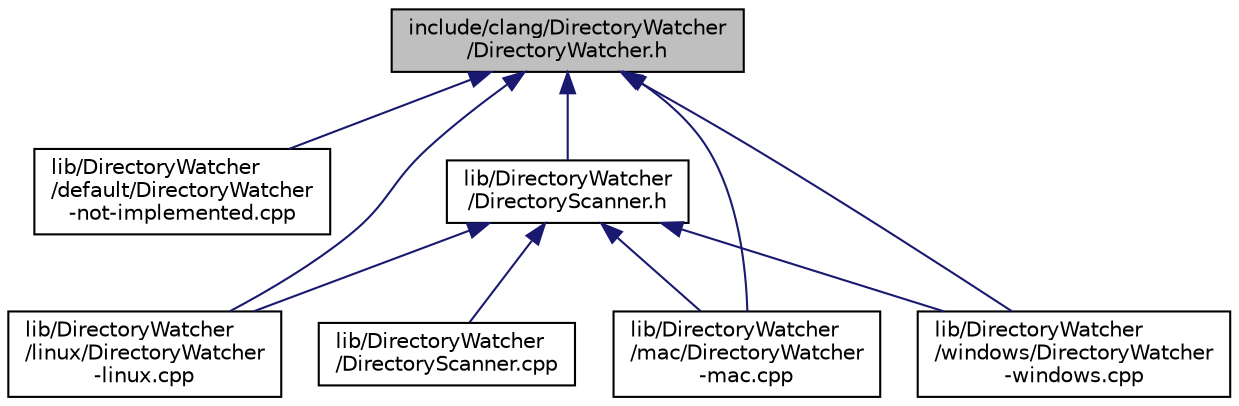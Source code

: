 digraph "include/clang/DirectoryWatcher/DirectoryWatcher.h"
{
 // LATEX_PDF_SIZE
  bgcolor="transparent";
  edge [fontname="Helvetica",fontsize="10",labelfontname="Helvetica",labelfontsize="10"];
  node [fontname="Helvetica",fontsize="10",shape=record];
  Node1 [label="include/clang/DirectoryWatcher\l/DirectoryWatcher.h",height=0.2,width=0.4,color="black", fillcolor="grey75", style="filled", fontcolor="black",tooltip=" "];
  Node1 -> Node2 [dir="back",color="midnightblue",fontsize="10",style="solid",fontname="Helvetica"];
  Node2 [label="lib/DirectoryWatcher\l/default/DirectoryWatcher\l-not-implemented.cpp",height=0.2,width=0.4,color="black",URL="$DirectoryWatcher-not-implemented_8cpp.html",tooltip=" "];
  Node1 -> Node3 [dir="back",color="midnightblue",fontsize="10",style="solid",fontname="Helvetica"];
  Node3 [label="lib/DirectoryWatcher\l/DirectoryScanner.h",height=0.2,width=0.4,color="black",URL="$DirectoryScanner_8h.html",tooltip=" "];
  Node3 -> Node4 [dir="back",color="midnightblue",fontsize="10",style="solid",fontname="Helvetica"];
  Node4 [label="lib/DirectoryWatcher\l/DirectoryScanner.cpp",height=0.2,width=0.4,color="black",URL="$DirectoryScanner_8cpp.html",tooltip=" "];
  Node3 -> Node5 [dir="back",color="midnightblue",fontsize="10",style="solid",fontname="Helvetica"];
  Node5 [label="lib/DirectoryWatcher\l/linux/DirectoryWatcher\l-linux.cpp",height=0.2,width=0.4,color="black",URL="$DirectoryWatcher-linux_8cpp.html",tooltip=" "];
  Node3 -> Node6 [dir="back",color="midnightblue",fontsize="10",style="solid",fontname="Helvetica"];
  Node6 [label="lib/DirectoryWatcher\l/mac/DirectoryWatcher\l-mac.cpp",height=0.2,width=0.4,color="black",URL="$DirectoryWatcher-mac_8cpp.html",tooltip=" "];
  Node3 -> Node7 [dir="back",color="midnightblue",fontsize="10",style="solid",fontname="Helvetica"];
  Node7 [label="lib/DirectoryWatcher\l/windows/DirectoryWatcher\l-windows.cpp",height=0.2,width=0.4,color="black",URL="$DirectoryWatcher-windows_8cpp.html",tooltip=" "];
  Node1 -> Node5 [dir="back",color="midnightblue",fontsize="10",style="solid",fontname="Helvetica"];
  Node1 -> Node6 [dir="back",color="midnightblue",fontsize="10",style="solid",fontname="Helvetica"];
  Node1 -> Node7 [dir="back",color="midnightblue",fontsize="10",style="solid",fontname="Helvetica"];
}
